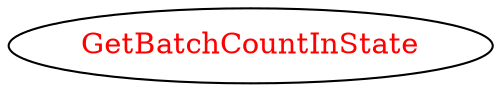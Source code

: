 digraph dependencyGraph {
 concentrate=true;
 ranksep="2.0";
 rankdir="LR"; 
 splines="ortho";
"GetBatchCountInState" [fontcolor="red"];
}